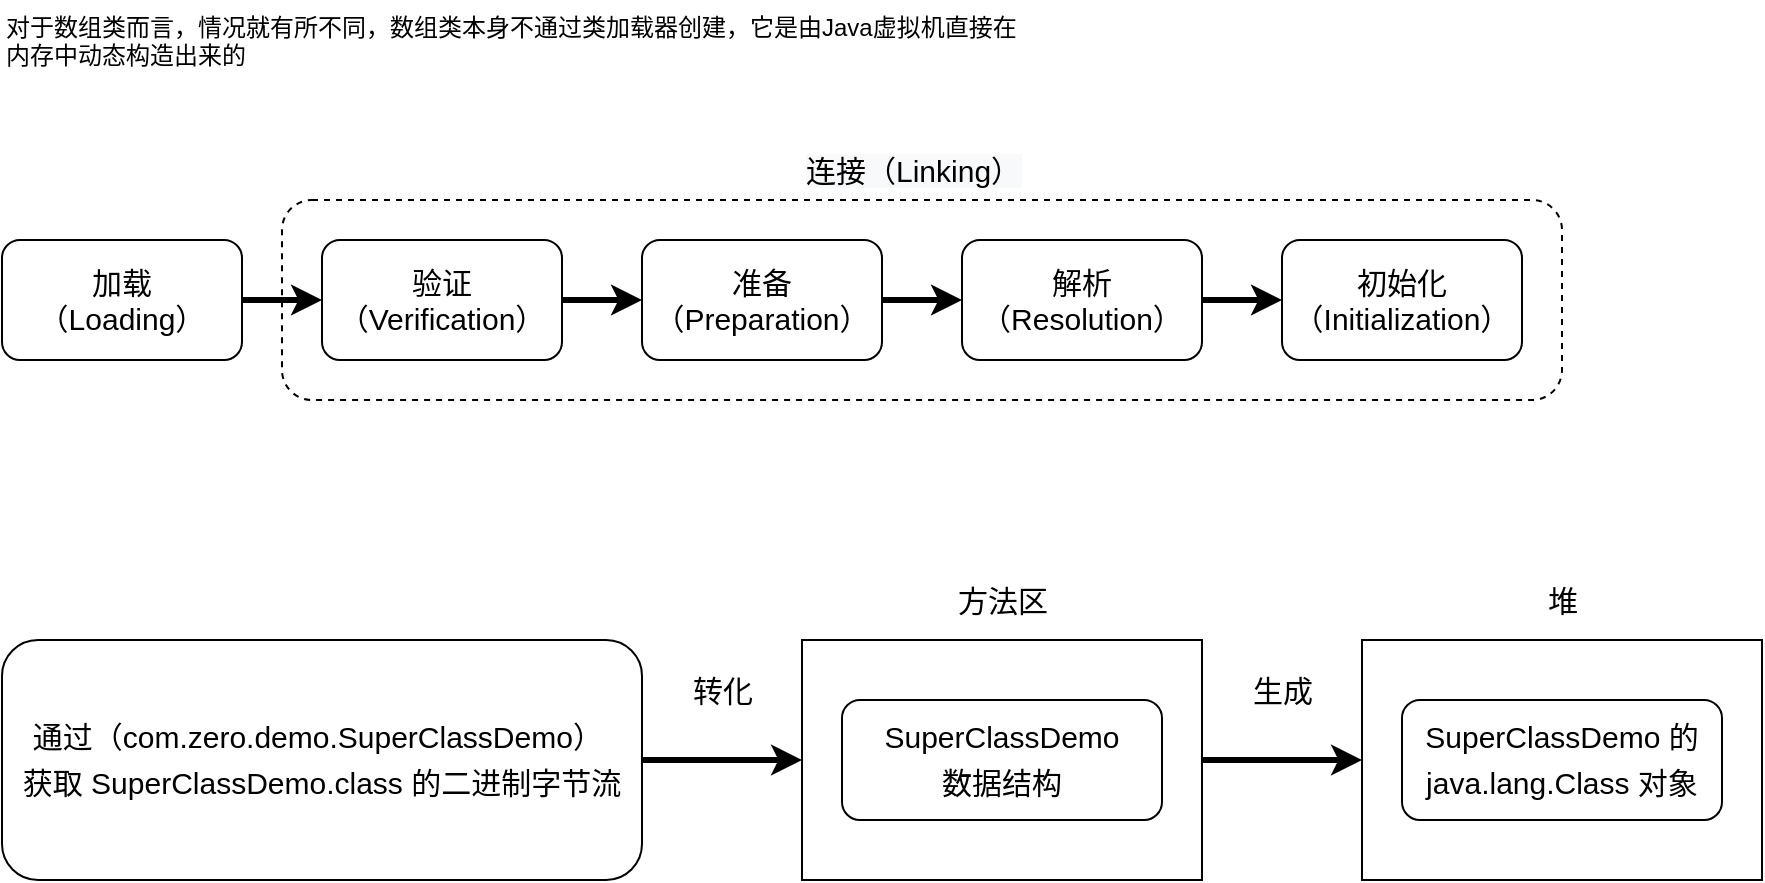 <mxfile version="16.1.0" type="github">
  <diagram id="-mWLJTBbonc0lx5hOYRL" name="Page-1">
    <mxGraphModel dx="1221" dy="644" grid="1" gridSize="10" guides="1" tooltips="1" connect="1" arrows="1" fold="1" page="1" pageScale="1" pageWidth="827" pageHeight="1169" math="0" shadow="0">
      <root>
        <mxCell id="0" />
        <mxCell id="1" parent="0" />
        <mxCell id="H_NSW02naeDxwuSfX-ia-15" value="" style="rounded=1;whiteSpace=wrap;html=1;fontSize=15;dashed=1;" vertex="1" parent="1">
          <mxGeometry x="180" y="100" width="640" height="100" as="geometry" />
        </mxCell>
        <mxCell id="6yD3xclhxtMBLVO-UMyI-1" value="对于数组类而言，情况就有所不同，数组类本身不通过类加载器创建，它是由Java虚拟机直接在&#xa;内存中动态构造出来的" style="text;whiteSpace=wrap;html=1;" parent="1" vertex="1">
          <mxGeometry x="40" width="530" height="40" as="geometry" />
        </mxCell>
        <mxCell id="H_NSW02naeDxwuSfX-ia-7" value="" style="edgeStyle=orthogonalEdgeStyle;rounded=0;orthogonalLoop=1;jettySize=auto;html=1;fontSize=15;strokeWidth=3;" edge="1" parent="1" source="H_NSW02naeDxwuSfX-ia-2" target="H_NSW02naeDxwuSfX-ia-3">
          <mxGeometry relative="1" as="geometry" />
        </mxCell>
        <mxCell id="H_NSW02naeDxwuSfX-ia-2" value="&lt;font style=&quot;font-size: 15px&quot;&gt;加载&lt;br&gt;（Loading）&lt;/font&gt;" style="rounded=1;whiteSpace=wrap;html=1;" vertex="1" parent="1">
          <mxGeometry x="40" y="120" width="120" height="60" as="geometry" />
        </mxCell>
        <mxCell id="H_NSW02naeDxwuSfX-ia-8" value="" style="edgeStyle=orthogonalEdgeStyle;rounded=0;orthogonalLoop=1;jettySize=auto;html=1;fontSize=15;strokeWidth=3;" edge="1" parent="1" source="H_NSW02naeDxwuSfX-ia-3" target="H_NSW02naeDxwuSfX-ia-4">
          <mxGeometry relative="1" as="geometry" />
        </mxCell>
        <mxCell id="H_NSW02naeDxwuSfX-ia-3" value="&lt;font style=&quot;font-size: 15px&quot;&gt;验证&lt;br&gt;（Verification）&lt;/font&gt;" style="rounded=1;whiteSpace=wrap;html=1;" vertex="1" parent="1">
          <mxGeometry x="200" y="120" width="120" height="60" as="geometry" />
        </mxCell>
        <mxCell id="H_NSW02naeDxwuSfX-ia-9" value="" style="edgeStyle=orthogonalEdgeStyle;rounded=0;orthogonalLoop=1;jettySize=auto;html=1;fontSize=15;strokeWidth=3;" edge="1" parent="1" source="H_NSW02naeDxwuSfX-ia-4" target="H_NSW02naeDxwuSfX-ia-5">
          <mxGeometry relative="1" as="geometry" />
        </mxCell>
        <mxCell id="H_NSW02naeDxwuSfX-ia-4" value="&lt;font style=&quot;font-size: 15px&quot;&gt;准备&lt;br&gt;（Preparation）&lt;/font&gt;" style="rounded=1;whiteSpace=wrap;html=1;" vertex="1" parent="1">
          <mxGeometry x="360" y="120" width="120" height="60" as="geometry" />
        </mxCell>
        <mxCell id="H_NSW02naeDxwuSfX-ia-10" value="" style="edgeStyle=orthogonalEdgeStyle;rounded=0;orthogonalLoop=1;jettySize=auto;html=1;fontSize=15;strokeWidth=3;" edge="1" parent="1" source="H_NSW02naeDxwuSfX-ia-5" target="H_NSW02naeDxwuSfX-ia-6">
          <mxGeometry relative="1" as="geometry" />
        </mxCell>
        <mxCell id="H_NSW02naeDxwuSfX-ia-5" value="&lt;font style=&quot;font-size: 15px&quot;&gt;解析&lt;br&gt;（Resolution）&lt;/font&gt;" style="rounded=1;whiteSpace=wrap;html=1;" vertex="1" parent="1">
          <mxGeometry x="520" y="120" width="120" height="60" as="geometry" />
        </mxCell>
        <mxCell id="H_NSW02naeDxwuSfX-ia-6" value="&lt;font style=&quot;font-size: 15px&quot;&gt;初始化（Initialization）&lt;/font&gt;" style="rounded=1;whiteSpace=wrap;html=1;" vertex="1" parent="1">
          <mxGeometry x="680" y="120" width="120" height="60" as="geometry" />
        </mxCell>
        <mxCell id="H_NSW02naeDxwuSfX-ia-16" value="&lt;span style=&quot;color: rgb(0 , 0 , 0) ; font-family: &amp;#34;helvetica&amp;#34; ; font-size: 15px ; font-style: normal ; font-weight: 400 ; letter-spacing: normal ; text-align: center ; text-indent: 0px ; text-transform: none ; word-spacing: 0px ; background-color: rgb(248 , 249 , 250) ; display: inline ; float: none&quot;&gt;连接（Linking）&lt;/span&gt;" style="text;whiteSpace=wrap;html=1;fontSize=15;" vertex="1" parent="1">
          <mxGeometry x="440" y="70" width="120" height="30" as="geometry" />
        </mxCell>
        <mxCell id="H_NSW02naeDxwuSfX-ia-28" value="" style="edgeStyle=orthogonalEdgeStyle;rounded=0;orthogonalLoop=1;jettySize=auto;html=1;fontSize=15;strokeWidth=3;entryX=0;entryY=0.5;entryDx=0;entryDy=0;" edge="1" parent="1" source="H_NSW02naeDxwuSfX-ia-24" target="H_NSW02naeDxwuSfX-ia-31">
          <mxGeometry relative="1" as="geometry" />
        </mxCell>
        <mxCell id="H_NSW02naeDxwuSfX-ia-24" value="&lt;p style=&quot;line-height: 1.5&quot;&gt;通过（com.zero.demo.SuperClassDemo）&amp;nbsp;&lt;br&gt;获取 SuperClassDemo.class 的二进制字节流&lt;/p&gt;" style="rounded=1;whiteSpace=wrap;html=1;fontSize=15;verticalAlign=middle;" vertex="1" parent="1">
          <mxGeometry x="40" y="320" width="320" height="120" as="geometry" />
        </mxCell>
        <mxCell id="H_NSW02naeDxwuSfX-ia-29" value="转化" style="text;html=1;align=center;verticalAlign=middle;resizable=0;points=[];autosize=1;strokeColor=none;fillColor=none;fontSize=15;" vertex="1" parent="1">
          <mxGeometry x="375" y="335" width="50" height="20" as="geometry" />
        </mxCell>
        <mxCell id="H_NSW02naeDxwuSfX-ia-30" value="方法区" style="text;html=1;align=center;verticalAlign=middle;resizable=0;points=[];autosize=1;strokeColor=none;fillColor=none;fontSize=15;" vertex="1" parent="1">
          <mxGeometry x="510" y="290" width="60" height="20" as="geometry" />
        </mxCell>
        <mxCell id="H_NSW02naeDxwuSfX-ia-38" value="" style="edgeStyle=orthogonalEdgeStyle;rounded=0;orthogonalLoop=1;jettySize=auto;html=1;fontSize=15;strokeWidth=3;entryX=0;entryY=0.5;entryDx=0;entryDy=0;" edge="1" parent="1" source="H_NSW02naeDxwuSfX-ia-31" target="H_NSW02naeDxwuSfX-ia-34">
          <mxGeometry relative="1" as="geometry" />
        </mxCell>
        <mxCell id="H_NSW02naeDxwuSfX-ia-31" value="" style="rounded=0;whiteSpace=wrap;html=1;fontSize=15;" vertex="1" parent="1">
          <mxGeometry x="440" y="320" width="200" height="120" as="geometry" />
        </mxCell>
        <mxCell id="H_NSW02naeDxwuSfX-ia-32" value="&lt;p style=&quot;line-height: 1.5&quot;&gt;SuperClassDemo&lt;br&gt;数据结构&lt;/p&gt;" style="rounded=1;whiteSpace=wrap;html=1;fontSize=15;verticalAlign=middle;" vertex="1" parent="1">
          <mxGeometry x="460" y="350" width="160" height="60" as="geometry" />
        </mxCell>
        <mxCell id="H_NSW02naeDxwuSfX-ia-34" value="" style="rounded=0;whiteSpace=wrap;html=1;fontSize=15;" vertex="1" parent="1">
          <mxGeometry x="720" y="320" width="200" height="120" as="geometry" />
        </mxCell>
        <mxCell id="H_NSW02naeDxwuSfX-ia-35" value="堆" style="text;html=1;align=center;verticalAlign=middle;resizable=0;points=[];autosize=1;strokeColor=none;fillColor=none;fontSize=15;" vertex="1" parent="1">
          <mxGeometry x="805" y="290" width="30" height="20" as="geometry" />
        </mxCell>
        <mxCell id="H_NSW02naeDxwuSfX-ia-36" value="&lt;p style=&quot;line-height: 1.5&quot;&gt;SuperClassDemo 的&lt;br&gt;java.lang.Class 对象&lt;/p&gt;" style="rounded=1;whiteSpace=wrap;html=1;fontSize=15;verticalAlign=middle;" vertex="1" parent="1">
          <mxGeometry x="740" y="350" width="160" height="60" as="geometry" />
        </mxCell>
        <mxCell id="H_NSW02naeDxwuSfX-ia-40" value="生成" style="text;html=1;align=center;verticalAlign=middle;resizable=0;points=[];autosize=1;strokeColor=none;fillColor=none;fontSize=15;" vertex="1" parent="1">
          <mxGeometry x="655" y="335" width="50" height="20" as="geometry" />
        </mxCell>
      </root>
    </mxGraphModel>
  </diagram>
</mxfile>
